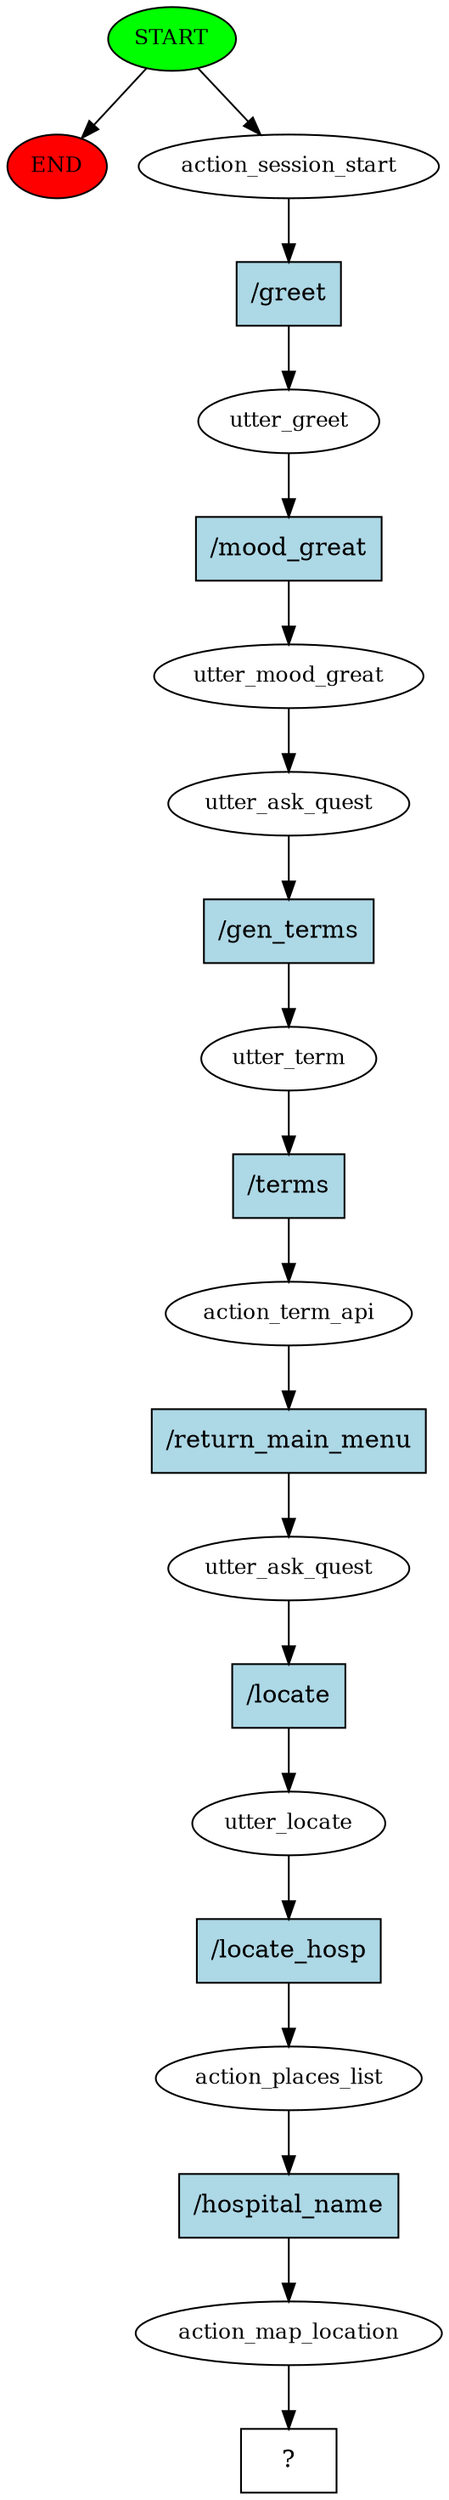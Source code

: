 digraph  {
0 [class="start active", fillcolor=green, fontsize=12, label=START, style=filled];
"-1" [class=end, fillcolor=red, fontsize=12, label=END, style=filled];
1 [class=active, fontsize=12, label=action_session_start];
2 [class=active, fontsize=12, label=utter_greet];
3 [class=active, fontsize=12, label=utter_mood_great];
4 [class=active, fontsize=12, label=utter_ask_quest];
5 [class=active, fontsize=12, label=utter_term];
6 [class=active, fontsize=12, label=action_term_api];
7 [class=active, fontsize=12, label=utter_ask_quest];
8 [class=active, fontsize=12, label=utter_locate];
9 [class=active, fontsize=12, label=action_places_list];
10 [class=active, fontsize=12, label=action_map_location];
11 [class="intent dashed active", label="  ?  ", shape=rect];
12 [class="intent active", fillcolor=lightblue, label="/greet", shape=rect, style=filled];
13 [class="intent active", fillcolor=lightblue, label="/mood_great", shape=rect, style=filled];
14 [class="intent active", fillcolor=lightblue, label="/gen_terms", shape=rect, style=filled];
15 [class="intent active", fillcolor=lightblue, label="/terms", shape=rect, style=filled];
16 [class="intent active", fillcolor=lightblue, label="/return_main_menu", shape=rect, style=filled];
17 [class="intent active", fillcolor=lightblue, label="/locate", shape=rect, style=filled];
18 [class="intent active", fillcolor=lightblue, label="/locate_hosp", shape=rect, style=filled];
19 [class="intent active", fillcolor=lightblue, label="/hospital_name", shape=rect, style=filled];
0 -> "-1"  [class="", key=NONE, label=""];
0 -> 1  [class=active, key=NONE, label=""];
1 -> 12  [class=active, key=0];
2 -> 13  [class=active, key=0];
3 -> 4  [class=active, key=NONE, label=""];
4 -> 14  [class=active, key=0];
5 -> 15  [class=active, key=0];
6 -> 16  [class=active, key=0];
7 -> 17  [class=active, key=0];
8 -> 18  [class=active, key=0];
9 -> 19  [class=active, key=0];
10 -> 11  [class=active, key=NONE, label=""];
12 -> 2  [class=active, key=0];
13 -> 3  [class=active, key=0];
14 -> 5  [class=active, key=0];
15 -> 6  [class=active, key=0];
16 -> 7  [class=active, key=0];
17 -> 8  [class=active, key=0];
18 -> 9  [class=active, key=0];
19 -> 10  [class=active, key=0];
}
